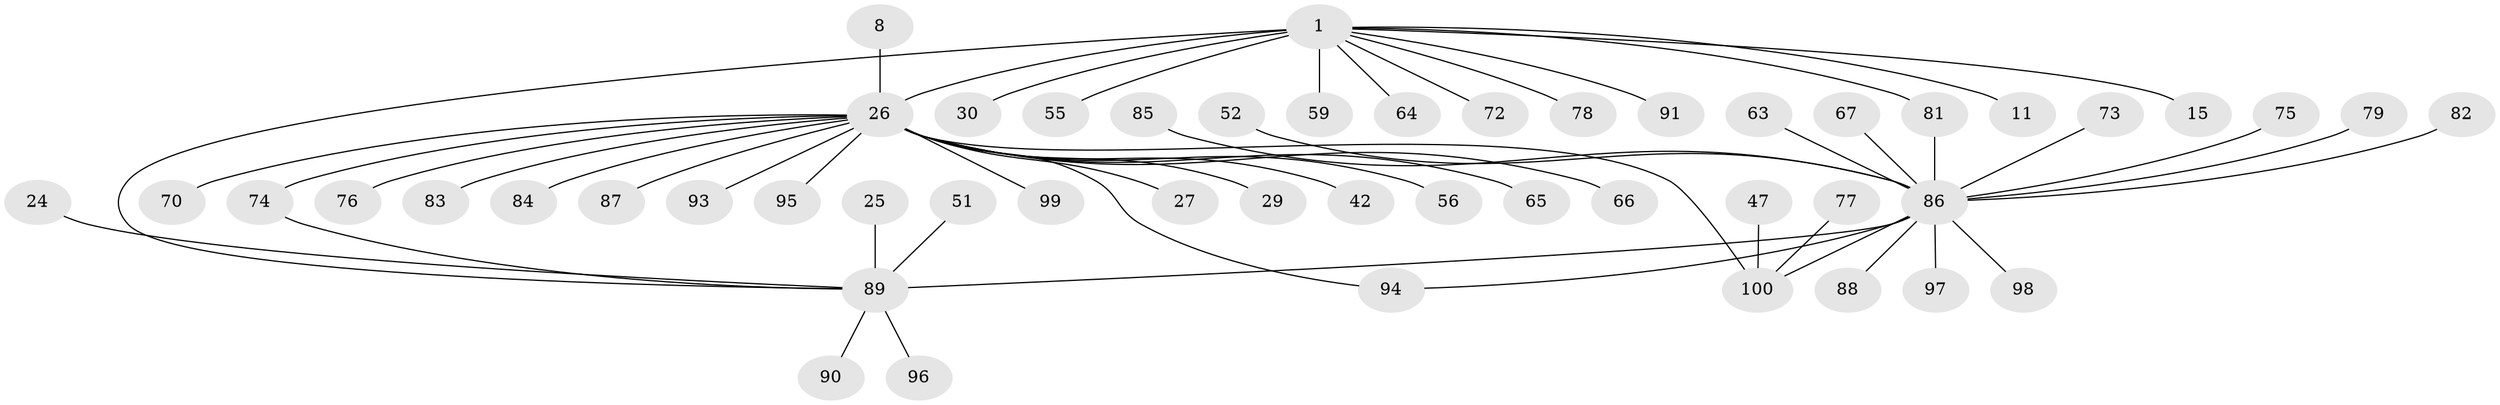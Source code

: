 // original degree distribution, {15: 0.02, 2: 0.2, 17: 0.01, 9: 0.01, 6: 0.03, 1: 0.61, 7: 0.01, 3: 0.08, 4: 0.03}
// Generated by graph-tools (version 1.1) at 2025/48/03/09/25 04:48:40]
// undirected, 50 vertices, 53 edges
graph export_dot {
graph [start="1"]
  node [color=gray90,style=filled];
  1;
  8;
  11;
  15;
  24;
  25;
  26 [super="+19+3"];
  27;
  29;
  30;
  42;
  47;
  51;
  52;
  55 [super="+31"];
  56;
  59;
  63;
  64 [super="+18"];
  65 [super="+10"];
  66 [super="+58"];
  67;
  70;
  72 [super="+13"];
  73;
  74 [super="+37"];
  75;
  76 [super="+23"];
  77;
  78;
  79;
  81;
  82;
  83 [super="+40"];
  84 [super="+38"];
  85;
  86 [super="+53+71+16+17+20+33+44+50"];
  87;
  88;
  89 [super="+4"];
  90;
  91;
  93;
  94 [super="+49+34+69+39+46+57+92"];
  95 [super="+48"];
  96;
  97;
  98;
  99 [super="+14+62"];
  100 [super="+80"];
  1 -- 11;
  1 -- 15;
  1 -- 26 [weight=3];
  1 -- 30;
  1 -- 59;
  1 -- 78;
  1 -- 81;
  1 -- 89 [weight=2];
  1 -- 91;
  1 -- 72;
  1 -- 64;
  1 -- 55;
  8 -- 26;
  24 -- 89;
  25 -- 89;
  26 -- 27;
  26 -- 42;
  26 -- 70;
  26 -- 87;
  26 -- 93;
  26 -- 29;
  26 -- 94;
  26 -- 99;
  26 -- 100 [weight=2];
  26 -- 56;
  26 -- 74;
  26 -- 65;
  26 -- 76;
  26 -- 84;
  26 -- 83;
  26 -- 95;
  26 -- 66;
  47 -- 100;
  51 -- 89;
  52 -- 86;
  63 -- 86;
  67 -- 86;
  73 -- 86;
  74 -- 89;
  75 -- 86;
  77 -- 100;
  79 -- 86;
  81 -- 86;
  82 -- 86;
  85 -- 86;
  86 -- 97;
  86 -- 98;
  86 -- 89 [weight=3];
  86 -- 88;
  86 -- 94;
  86 -- 100;
  89 -- 90;
  89 -- 96;
}
